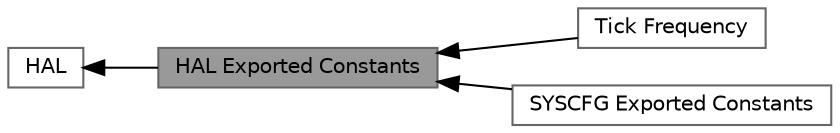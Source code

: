 digraph "HAL Exported Constants"
{
 // LATEX_PDF_SIZE
  bgcolor="transparent";
  edge [fontname=Helvetica,fontsize=10,labelfontname=Helvetica,labelfontsize=10];
  node [fontname=Helvetica,fontsize=10,shape=box,height=0.2,width=0.4];
  rankdir=LR;
  Node2 [label="HAL",height=0.2,width=0.4,color="grey40", fillcolor="white", style="filled",URL="$group___h_a_l.html",tooltip="HAL module driver."];
  Node1 [label="HAL Exported Constants",height=0.2,width=0.4,color="gray40", fillcolor="grey60", style="filled", fontcolor="black",tooltip=" "];
  Node3 [label="Tick Frequency",height=0.2,width=0.4,color="grey40", fillcolor="white", style="filled",URL="$group___h_a_l___t_i_c_k___f_r_e_q.html",tooltip=" "];
  Node4 [label="SYSCFG Exported Constants",height=0.2,width=0.4,color="grey40", fillcolor="white", style="filled",URL="$group___s_y_s_c_f_g___exported___constants.html",tooltip=" "];
  Node2->Node1 [shape=plaintext, dir="back", style="solid"];
  Node1->Node3 [shape=plaintext, dir="back", style="solid"];
  Node1->Node4 [shape=plaintext, dir="back", style="solid"];
}
